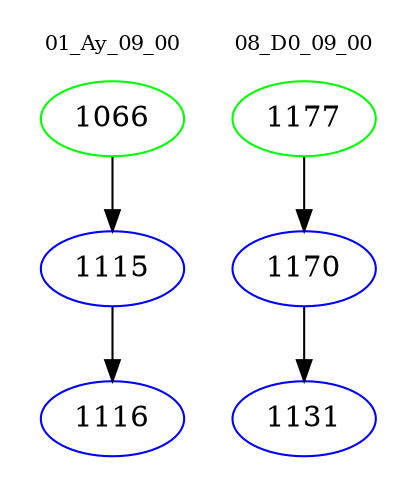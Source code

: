 digraph{
subgraph cluster_0 {
color = white
label = "01_Ay_09_00";
fontsize=10;
T0_1066 [label="1066", color="green"]
T0_1066 -> T0_1115 [color="black"]
T0_1115 [label="1115", color="blue"]
T0_1115 -> T0_1116 [color="black"]
T0_1116 [label="1116", color="blue"]
}
subgraph cluster_1 {
color = white
label = "08_D0_09_00";
fontsize=10;
T1_1177 [label="1177", color="green"]
T1_1177 -> T1_1170 [color="black"]
T1_1170 [label="1170", color="blue"]
T1_1170 -> T1_1131 [color="black"]
T1_1131 [label="1131", color="blue"]
}
}
